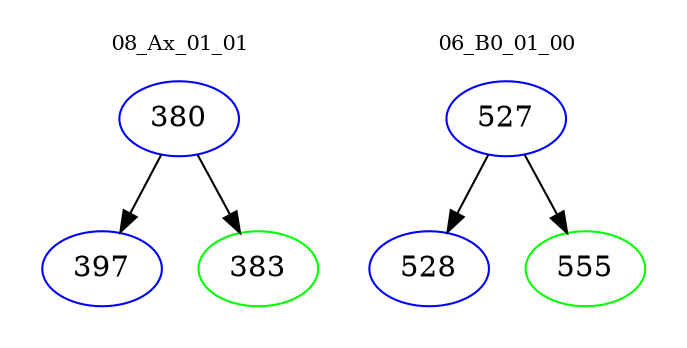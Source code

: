 digraph{
subgraph cluster_0 {
color = white
label = "08_Ax_01_01";
fontsize=10;
T0_380 [label="380", color="blue"]
T0_380 -> T0_397 [color="black"]
T0_397 [label="397", color="blue"]
T0_380 -> T0_383 [color="black"]
T0_383 [label="383", color="green"]
}
subgraph cluster_1 {
color = white
label = "06_B0_01_00";
fontsize=10;
T1_527 [label="527", color="blue"]
T1_527 -> T1_528 [color="black"]
T1_528 [label="528", color="blue"]
T1_527 -> T1_555 [color="black"]
T1_555 [label="555", color="green"]
}
}
